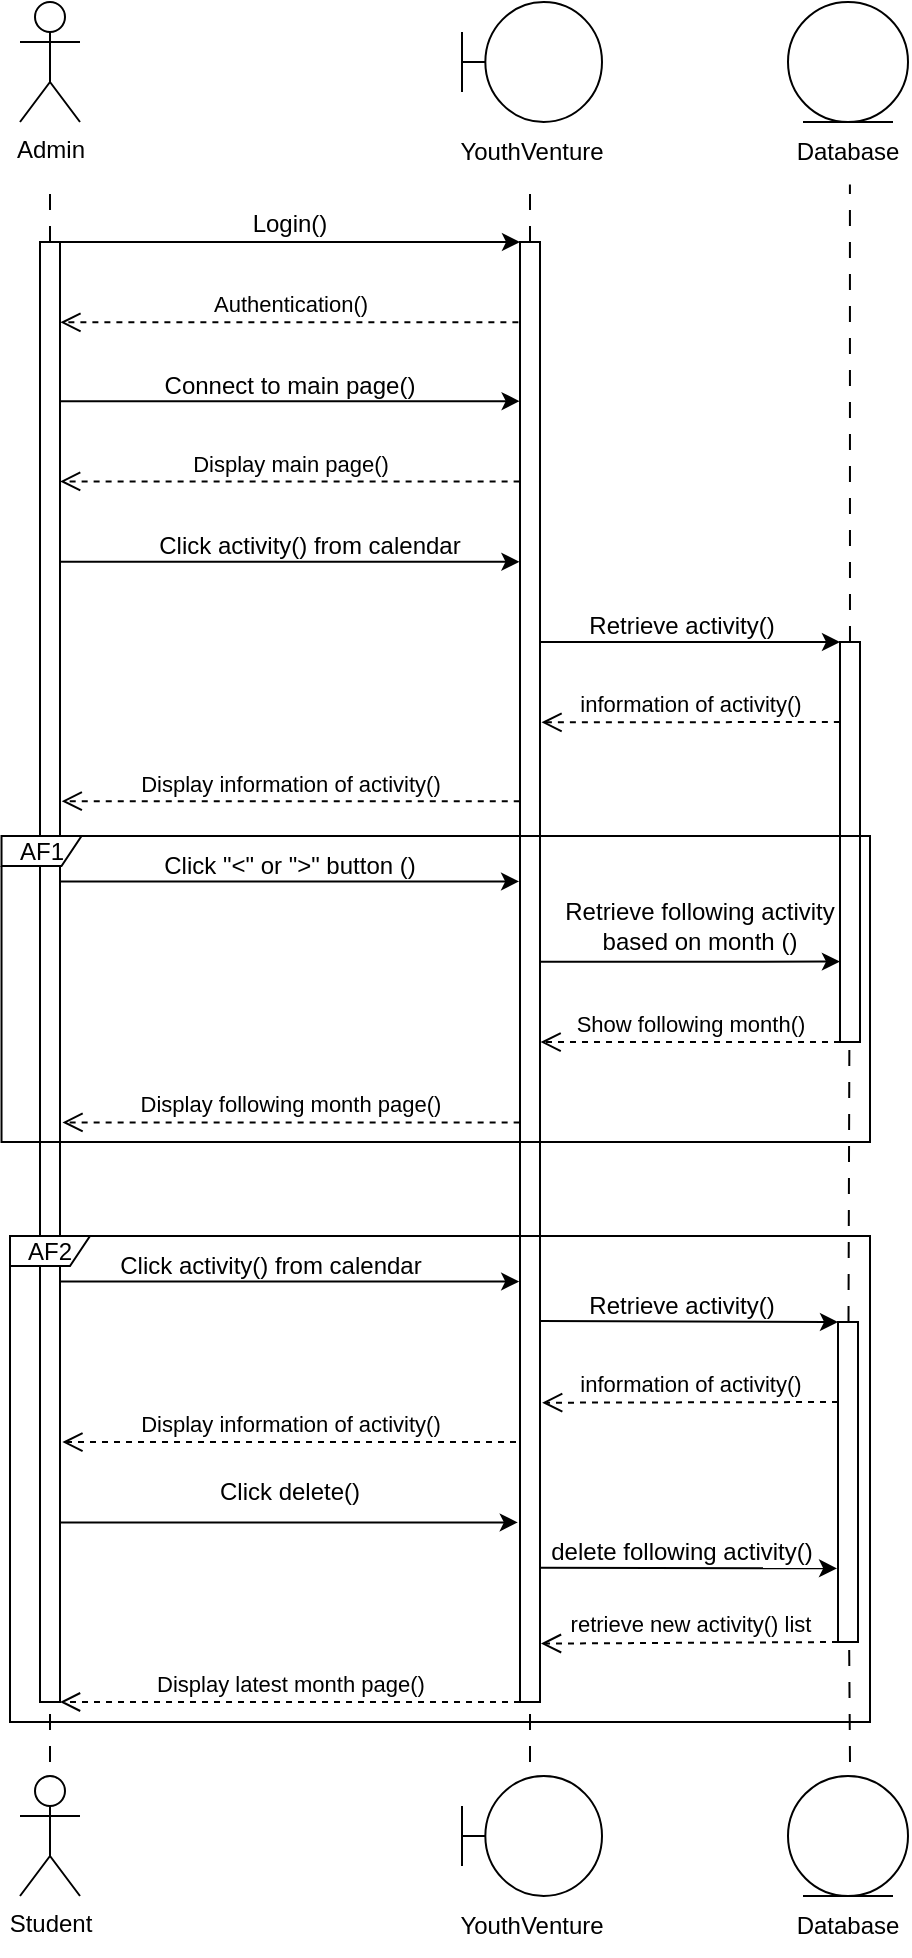 <mxfile version="22.1.3" type="github">
  <diagram name="Page-1" id="J7j7B-c2FwXUvO951Rl7">
    <mxGraphModel dx="1050" dy="574" grid="1" gridSize="10" guides="1" tooltips="1" connect="1" arrows="1" fold="1" page="1" pageScale="1" pageWidth="850" pageHeight="1100" math="0" shadow="0">
      <root>
        <mxCell id="0" />
        <mxCell id="1" parent="0" />
        <mxCell id="KXjiVAIvMRZ552SahkC5-2" value="Admin" style="shape=umlActor;verticalLabelPosition=bottom;verticalAlign=top;html=1;" parent="1" vertex="1">
          <mxGeometry x="65" y="80" width="30" height="60" as="geometry" />
        </mxCell>
        <mxCell id="KXjiVAIvMRZ552SahkC5-6" value="" style="group" parent="1" vertex="1" connectable="0">
          <mxGeometry x="286" y="80" width="70" height="90" as="geometry" />
        </mxCell>
        <mxCell id="KXjiVAIvMRZ552SahkC5-4" value="" style="shape=umlBoundary;whiteSpace=wrap;html=1;" parent="KXjiVAIvMRZ552SahkC5-6" vertex="1">
          <mxGeometry width="70" height="60" as="geometry" />
        </mxCell>
        <mxCell id="KXjiVAIvMRZ552SahkC5-5" value="YouthVenture" style="text;html=1;strokeColor=none;fillColor=none;align=center;verticalAlign=middle;whiteSpace=wrap;rounded=0;" parent="KXjiVAIvMRZ552SahkC5-6" vertex="1">
          <mxGeometry x="5" y="60" width="60" height="30" as="geometry" />
        </mxCell>
        <mxCell id="KXjiVAIvMRZ552SahkC5-7" value="" style="ellipse;shape=umlEntity;whiteSpace=wrap;html=1;" parent="1" vertex="1">
          <mxGeometry x="449" y="80" width="60" height="60" as="geometry" />
        </mxCell>
        <mxCell id="KXjiVAIvMRZ552SahkC5-8" value="Database" style="text;html=1;strokeColor=none;fillColor=none;align=center;verticalAlign=middle;whiteSpace=wrap;rounded=0;" parent="1" vertex="1">
          <mxGeometry x="449" y="140" width="60" height="30" as="geometry" />
        </mxCell>
        <mxCell id="KXjiVAIvMRZ552SahkC5-9" value="" style="endArrow=none;dashed=1;html=1;rounded=0;strokeWidth=1;dashPattern=8 8;" parent="1" source="KXjiVAIvMRZ552SahkC5-14" edge="1">
          <mxGeometry width="50" height="50" relative="1" as="geometry">
            <mxPoint x="79.5" y="670" as="sourcePoint" />
            <mxPoint x="80" y="170" as="targetPoint" />
          </mxGeometry>
        </mxCell>
        <mxCell id="KXjiVAIvMRZ552SahkC5-11" value="" style="endArrow=none;dashed=1;html=1;rounded=0;strokeWidth=1;dashPattern=8 8;" parent="1" source="KXjiVAIvMRZ552SahkC5-16" edge="1">
          <mxGeometry width="50" height="50" relative="1" as="geometry">
            <mxPoint x="320.74" y="670" as="sourcePoint" />
            <mxPoint x="320" y="170" as="targetPoint" />
          </mxGeometry>
        </mxCell>
        <mxCell id="KXjiVAIvMRZ552SahkC5-12" value="" style="endArrow=none;dashed=1;html=1;rounded=0;strokeWidth=1;dashPattern=8 8;entryX=0.516;entryY=1.043;entryDx=0;entryDy=0;entryPerimeter=0;" parent="1" source="KXjiVAIvMRZ552SahkC5-31" target="KXjiVAIvMRZ552SahkC5-8" edge="1">
          <mxGeometry width="50" height="50" relative="1" as="geometry">
            <mxPoint x="478.74" y="670" as="sourcePoint" />
            <mxPoint x="478.74" y="170" as="targetPoint" />
          </mxGeometry>
        </mxCell>
        <mxCell id="KXjiVAIvMRZ552SahkC5-15" value="" style="endArrow=none;dashed=1;html=1;rounded=0;strokeWidth=1;dashPattern=8 8;" parent="1" target="KXjiVAIvMRZ552SahkC5-14" edge="1">
          <mxGeometry width="50" height="50" relative="1" as="geometry">
            <mxPoint x="80" y="960" as="sourcePoint" />
            <mxPoint x="79.5" y="170" as="targetPoint" />
          </mxGeometry>
        </mxCell>
        <mxCell id="KXjiVAIvMRZ552SahkC5-14" value="" style="rounded=0;whiteSpace=wrap;html=1;" parent="1" vertex="1">
          <mxGeometry x="75" y="200" width="10" height="730" as="geometry" />
        </mxCell>
        <mxCell id="KXjiVAIvMRZ552SahkC5-17" value="" style="endArrow=none;dashed=1;html=1;rounded=0;strokeWidth=1;dashPattern=8 8;" parent="1" target="KXjiVAIvMRZ552SahkC5-16" edge="1">
          <mxGeometry width="50" height="50" relative="1" as="geometry">
            <mxPoint x="320" y="960" as="sourcePoint" />
            <mxPoint x="320.74" y="170" as="targetPoint" />
          </mxGeometry>
        </mxCell>
        <mxCell id="KXjiVAIvMRZ552SahkC5-16" value="" style="rounded=0;whiteSpace=wrap;html=1;" parent="1" vertex="1">
          <mxGeometry x="315" y="200" width="10" height="730" as="geometry" />
        </mxCell>
        <mxCell id="KXjiVAIvMRZ552SahkC5-19" value="" style="endArrow=classic;html=1;rounded=0;exitX=1;exitY=0;exitDx=0;exitDy=0;entryX=0;entryY=0;entryDx=0;entryDy=0;" parent="1" source="KXjiVAIvMRZ552SahkC5-14" target="KXjiVAIvMRZ552SahkC5-16" edge="1">
          <mxGeometry width="50" height="50" relative="1" as="geometry">
            <mxPoint x="270" y="390" as="sourcePoint" />
            <mxPoint x="320" y="340" as="targetPoint" />
          </mxGeometry>
        </mxCell>
        <mxCell id="KXjiVAIvMRZ552SahkC5-20" value="Login()" style="text;html=1;strokeColor=none;fillColor=none;align=center;verticalAlign=middle;whiteSpace=wrap;rounded=0;" parent="1" vertex="1">
          <mxGeometry x="170" y="176" width="60" height="30" as="geometry" />
        </mxCell>
        <mxCell id="KXjiVAIvMRZ552SahkC5-25" value="Authentication()" style="html=1;verticalAlign=bottom;endArrow=open;dashed=1;endSize=8;curved=0;rounded=0;entryX=1.019;entryY=0.055;entryDx=0;entryDy=0;entryPerimeter=0;movable=1;resizable=1;rotatable=1;deletable=1;editable=1;locked=0;connectable=1;exitX=-0.081;exitY=0.055;exitDx=0;exitDy=0;exitPerimeter=0;" parent="1" source="KXjiVAIvMRZ552SahkC5-16" target="KXjiVAIvMRZ552SahkC5-14" edge="1">
          <mxGeometry x="-0.002" relative="1" as="geometry">
            <mxPoint x="101.08" y="240.04" as="targetPoint" />
            <mxPoint x="271" y="240" as="sourcePoint" />
            <mxPoint as="offset" />
          </mxGeometry>
        </mxCell>
        <mxCell id="KXjiVAIvMRZ552SahkC5-26" value="" style="endArrow=classic;html=1;rounded=0;exitX=1.019;exitY=0.109;exitDx=0;exitDy=0;exitPerimeter=0;movable=1;resizable=1;rotatable=1;deletable=1;editable=1;locked=0;connectable=1;entryX=-0.019;entryY=0.109;entryDx=0;entryDy=0;entryPerimeter=0;" parent="1" source="KXjiVAIvMRZ552SahkC5-14" target="KXjiVAIvMRZ552SahkC5-16" edge="1">
          <mxGeometry width="50" height="50" relative="1" as="geometry">
            <mxPoint x="100.56" y="280.08" as="sourcePoint" />
            <mxPoint x="271" y="280" as="targetPoint" />
          </mxGeometry>
        </mxCell>
        <mxCell id="KXjiVAIvMRZ552SahkC5-27" value="Connect to main page()" style="text;html=1;strokeColor=none;fillColor=none;align=center;verticalAlign=middle;whiteSpace=wrap;rounded=0;movable=1;resizable=1;rotatable=1;deletable=1;editable=1;locked=0;connectable=1;" parent="1" vertex="1">
          <mxGeometry x="130" y="257" width="140" height="30" as="geometry" />
        </mxCell>
        <mxCell id="KXjiVAIvMRZ552SahkC5-28" value="Display main page()" style="html=1;verticalAlign=bottom;endArrow=open;dashed=1;endSize=8;curved=0;rounded=0;entryX=1.004;entryY=0.164;entryDx=0;entryDy=0;entryPerimeter=0;movable=1;resizable=1;rotatable=1;deletable=1;editable=1;locked=0;connectable=1;exitX=-0.019;exitY=0.164;exitDx=0;exitDy=0;exitPerimeter=0;" parent="1" source="KXjiVAIvMRZ552SahkC5-16" target="KXjiVAIvMRZ552SahkC5-14" edge="1">
          <mxGeometry relative="1" as="geometry">
            <mxPoint x="101.63" y="319.68" as="targetPoint" />
            <mxPoint x="271" y="320" as="sourcePoint" />
          </mxGeometry>
        </mxCell>
        <mxCell id="KXjiVAIvMRZ552SahkC5-29" value="" style="endArrow=classic;html=1;rounded=0;exitX=0.997;exitY=0.219;exitDx=0;exitDy=0;entryX=-0.029;entryY=0.219;entryDx=0;entryDy=0;exitPerimeter=0;entryPerimeter=0;movable=1;resizable=1;rotatable=1;deletable=1;editable=1;locked=0;connectable=1;" parent="1" source="KXjiVAIvMRZ552SahkC5-14" target="KXjiVAIvMRZ552SahkC5-16" edge="1">
          <mxGeometry width="50" height="50" relative="1" as="geometry">
            <mxPoint x="102" y="360" as="sourcePoint" />
            <mxPoint x="277.26" y="359.72" as="targetPoint" />
          </mxGeometry>
        </mxCell>
        <mxCell id="KXjiVAIvMRZ552SahkC5-30" value="Click activity() from calendar" style="text;html=1;strokeColor=none;fillColor=none;align=center;verticalAlign=middle;whiteSpace=wrap;rounded=0;movable=1;resizable=1;rotatable=1;deletable=1;editable=1;locked=0;connectable=1;" parent="1" vertex="1">
          <mxGeometry x="130" y="337" width="160" height="30" as="geometry" />
        </mxCell>
        <mxCell id="KXjiVAIvMRZ552SahkC5-32" value="" style="endArrow=none;dashed=1;html=1;rounded=0;strokeWidth=1;dashPattern=8 8;" parent="1" source="KXjiVAIvMRZ552SahkC5-58" target="KXjiVAIvMRZ552SahkC5-31" edge="1">
          <mxGeometry width="50" height="50" relative="1" as="geometry">
            <mxPoint x="480" y="960" as="sourcePoint" />
            <mxPoint x="478.74" y="170" as="targetPoint" />
          </mxGeometry>
        </mxCell>
        <mxCell id="KXjiVAIvMRZ552SahkC5-31" value="" style="rounded=0;whiteSpace=wrap;html=1;" parent="1" vertex="1">
          <mxGeometry x="475" y="400" width="10" height="200" as="geometry" />
        </mxCell>
        <mxCell id="KXjiVAIvMRZ552SahkC5-33" value="" style="endArrow=classic;html=1;rounded=0;entryX=0;entryY=0;entryDx=0;entryDy=0;exitX=1.034;exitY=0.274;exitDx=0;exitDy=0;exitPerimeter=0;" parent="1" source="KXjiVAIvMRZ552SahkC5-16" target="KXjiVAIvMRZ552SahkC5-31" edge="1">
          <mxGeometry width="50" height="50" relative="1" as="geometry">
            <mxPoint x="330" y="400" as="sourcePoint" />
            <mxPoint x="451" y="400.0" as="targetPoint" />
          </mxGeometry>
        </mxCell>
        <mxCell id="KXjiVAIvMRZ552SahkC5-34" value="Retrieve activity()" style="text;html=1;strokeColor=none;fillColor=none;align=center;verticalAlign=middle;whiteSpace=wrap;rounded=0;" parent="1" vertex="1">
          <mxGeometry x="325.76" y="377" width="140" height="30" as="geometry" />
        </mxCell>
        <mxCell id="KXjiVAIvMRZ552SahkC5-35" value="information of activity()" style="html=1;verticalAlign=bottom;endArrow=open;dashed=1;endSize=8;curved=0;rounded=0;exitX=-0.006;exitY=0.2;exitDx=0;exitDy=0;exitPerimeter=0;entryX=1.074;entryY=0.329;entryDx=0;entryDy=0;entryPerimeter=0;" parent="1" source="KXjiVAIvMRZ552SahkC5-31" target="KXjiVAIvMRZ552SahkC5-16" edge="1">
          <mxGeometry relative="1" as="geometry">
            <mxPoint x="287.09" y="439.36" as="targetPoint" />
            <mxPoint x="449.36" y="440.32" as="sourcePoint" />
          </mxGeometry>
        </mxCell>
        <mxCell id="KXjiVAIvMRZ552SahkC5-37" value="Display information of activity()" style="html=1;verticalAlign=bottom;endArrow=open;dashed=1;endSize=8;curved=0;rounded=0;exitX=-0.012;exitY=0.383;exitDx=0;exitDy=0;exitPerimeter=0;entryX=1.085;entryY=0.383;entryDx=0;entryDy=0;entryPerimeter=0;movable=1;resizable=1;rotatable=1;deletable=1;editable=1;locked=0;connectable=1;" parent="1" source="KXjiVAIvMRZ552SahkC5-16" target="KXjiVAIvMRZ552SahkC5-14" edge="1">
          <mxGeometry relative="1" as="geometry">
            <mxPoint x="101.02" y="479.84" as="targetPoint" />
            <mxPoint x="276.94" y="481.16" as="sourcePoint" />
          </mxGeometry>
        </mxCell>
        <mxCell id="KXjiVAIvMRZ552SahkC5-38" value="" style="endArrow=classic;html=1;rounded=0;exitX=1.01;exitY=0.438;exitDx=0;exitDy=0;exitPerimeter=0;entryX=-0.045;entryY=0.438;entryDx=0;entryDy=0;entryPerimeter=0;movable=1;resizable=1;rotatable=1;deletable=1;editable=1;locked=0;connectable=1;" parent="1" source="KXjiVAIvMRZ552SahkC5-14" target="KXjiVAIvMRZ552SahkC5-16" edge="1">
          <mxGeometry width="50" height="50" relative="1" as="geometry">
            <mxPoint x="102.24" y="519.88" as="sourcePoint" />
            <mxPoint x="275.77" y="520.32" as="targetPoint" />
          </mxGeometry>
        </mxCell>
        <mxCell id="KXjiVAIvMRZ552SahkC5-39" value="Click &quot;&amp;lt;&quot; or &quot;&amp;gt;&quot; button ()" style="text;html=1;strokeColor=none;fillColor=none;align=center;verticalAlign=middle;whiteSpace=wrap;rounded=0;movable=1;resizable=1;rotatable=1;deletable=1;editable=1;locked=0;connectable=1;" parent="1" vertex="1">
          <mxGeometry x="130" y="497" width="140" height="30" as="geometry" />
        </mxCell>
        <mxCell id="KXjiVAIvMRZ552SahkC5-40" value="" style="endArrow=classic;html=1;rounded=0;entryX=-0.004;entryY=0.799;entryDx=0;entryDy=0;entryPerimeter=0;exitX=1.022;exitY=0.493;exitDx=0;exitDy=0;exitPerimeter=0;" parent="1" source="KXjiVAIvMRZ552SahkC5-16" target="KXjiVAIvMRZ552SahkC5-31" edge="1">
          <mxGeometry width="50" height="50" relative="1" as="geometry">
            <mxPoint x="330" y="560" as="sourcePoint" />
            <mxPoint x="450.05" y="559.84" as="targetPoint" />
          </mxGeometry>
        </mxCell>
        <mxCell id="KXjiVAIvMRZ552SahkC5-41" value="Retrieve following activity based on month ()" style="text;html=1;strokeColor=none;fillColor=none;align=center;verticalAlign=middle;whiteSpace=wrap;rounded=0;" parent="1" vertex="1">
          <mxGeometry x="335" y="527" width="140" height="30" as="geometry" />
        </mxCell>
        <mxCell id="KXjiVAIvMRZ552SahkC5-42" value="Show following month()" style="html=1;verticalAlign=bottom;endArrow=open;dashed=1;endSize=8;curved=0;rounded=0;exitX=0;exitY=1;exitDx=0;exitDy=0;entryX=1.028;entryY=0.548;entryDx=0;entryDy=0;entryPerimeter=0;" parent="1" source="KXjiVAIvMRZ552SahkC5-31" target="KXjiVAIvMRZ552SahkC5-16" edge="1">
          <mxGeometry relative="1" as="geometry">
            <mxPoint x="330" y="600" as="targetPoint" />
            <mxPoint x="450.08" y="599.68" as="sourcePoint" />
          </mxGeometry>
        </mxCell>
        <mxCell id="KXjiVAIvMRZ552SahkC5-43" value="Display following month page()" style="html=1;verticalAlign=bottom;endArrow=open;dashed=1;endSize=8;curved=0;rounded=0;entryX=1.124;entryY=0.603;entryDx=0;entryDy=0;entryPerimeter=0;movable=1;resizable=1;rotatable=1;deletable=1;editable=1;locked=0;connectable=1;exitX=-0.018;exitY=0.603;exitDx=0;exitDy=0;exitPerimeter=0;" parent="1" source="KXjiVAIvMRZ552SahkC5-16" target="KXjiVAIvMRZ552SahkC5-14" edge="1">
          <mxGeometry relative="1" as="geometry">
            <mxPoint x="100.0" y="640" as="targetPoint" />
            <mxPoint x="270" y="640" as="sourcePoint" />
          </mxGeometry>
        </mxCell>
        <mxCell id="KXjiVAIvMRZ552SahkC5-45" value="" style="endArrow=classic;html=1;rounded=0;exitX=1.02;exitY=0.712;exitDx=0;exitDy=0;exitPerimeter=0;entryX=-0.04;entryY=0.712;entryDx=0;entryDy=0;entryPerimeter=0;movable=1;resizable=1;rotatable=1;deletable=1;editable=1;locked=0;connectable=1;" parent="1" source="KXjiVAIvMRZ552SahkC5-14" target="KXjiVAIvMRZ552SahkC5-16" edge="1">
          <mxGeometry width="50" height="50" relative="1" as="geometry">
            <mxPoint x="100.0" y="719.88" as="sourcePoint" />
            <mxPoint x="273.53" y="720.32" as="targetPoint" />
          </mxGeometry>
        </mxCell>
        <mxCell id="KXjiVAIvMRZ552SahkC5-46" value="Click activity() from calendar" style="text;html=1;strokeColor=none;fillColor=none;align=center;verticalAlign=middle;whiteSpace=wrap;rounded=0;movable=1;resizable=1;rotatable=1;deletable=1;editable=1;locked=0;connectable=1;" parent="1" vertex="1">
          <mxGeometry x="110.76" y="697" width="159.24" height="30" as="geometry" />
        </mxCell>
        <mxCell id="KXjiVAIvMRZ552SahkC5-47" value="" style="endArrow=classic;html=1;rounded=0;entryX=0;entryY=0;entryDx=0;entryDy=0;movable=1;resizable=1;rotatable=1;deletable=1;editable=1;locked=0;connectable=1;exitX=1;exitY=0.739;exitDx=0;exitDy=0;exitPerimeter=0;" parent="1" source="KXjiVAIvMRZ552SahkC5-16" target="KXjiVAIvMRZ552SahkC5-58" edge="1">
          <mxGeometry width="50" height="50" relative="1" as="geometry">
            <mxPoint x="340" y="760" as="sourcePoint" />
            <mxPoint x="488.53" y="743.32" as="targetPoint" />
          </mxGeometry>
        </mxCell>
        <mxCell id="KXjiVAIvMRZ552SahkC5-48" value="Retrieve activity()" style="text;html=1;strokeColor=none;fillColor=none;align=center;verticalAlign=middle;whiteSpace=wrap;rounded=0;movable=1;resizable=1;rotatable=1;deletable=1;editable=1;locked=0;connectable=1;" parent="1" vertex="1">
          <mxGeometry x="325.76" y="717" width="140" height="30" as="geometry" />
        </mxCell>
        <mxCell id="KXjiVAIvMRZ552SahkC5-49" value="information of activity()" style="html=1;verticalAlign=bottom;endArrow=open;dashed=1;endSize=8;curved=0;rounded=0;exitX=0;exitY=0.25;exitDx=0;exitDy=0;entryX=1.107;entryY=0.795;entryDx=0;entryDy=0;entryPerimeter=0;" parent="1" source="KXjiVAIvMRZ552SahkC5-58" target="KXjiVAIvMRZ552SahkC5-16" edge="1">
          <mxGeometry relative="1" as="geometry">
            <mxPoint x="321.92" y="780.32" as="targetPoint" />
            <mxPoint x="485.0" y="780.0" as="sourcePoint" />
          </mxGeometry>
        </mxCell>
        <mxCell id="KXjiVAIvMRZ552SahkC5-50" value="Display information of activity()" style="html=1;verticalAlign=bottom;endArrow=open;dashed=1;endSize=8;curved=0;rounded=0;exitX=-0.2;exitY=0.822;exitDx=0;exitDy=0;exitPerimeter=0;entryX=1.118;entryY=0.822;entryDx=0;entryDy=0;entryPerimeter=0;" parent="1" source="KXjiVAIvMRZ552SahkC5-16" target="KXjiVAIvMRZ552SahkC5-14" edge="1">
          <mxGeometry relative="1" as="geometry">
            <mxPoint x="122.92" y="800.32" as="targetPoint" />
            <mxPoint x="286.0" y="800.0" as="sourcePoint" />
          </mxGeometry>
        </mxCell>
        <mxCell id="KXjiVAIvMRZ552SahkC5-51" value="" style="endArrow=classic;html=1;rounded=0;exitX=1.015;exitY=0.877;exitDx=0;exitDy=0;exitPerimeter=0;entryX=-0.112;entryY=0.877;entryDx=0;entryDy=0;entryPerimeter=0;movable=1;resizable=1;rotatable=1;deletable=1;editable=1;locked=0;connectable=1;" parent="1" source="KXjiVAIvMRZ552SahkC5-14" target="KXjiVAIvMRZ552SahkC5-16" edge="1">
          <mxGeometry width="50" height="50" relative="1" as="geometry">
            <mxPoint x="110.0" y="838.88" as="sourcePoint" />
            <mxPoint x="283.53" y="839.32" as="targetPoint" />
          </mxGeometry>
        </mxCell>
        <mxCell id="KXjiVAIvMRZ552SahkC5-52" value="Click delete()" style="text;html=1;strokeColor=none;fillColor=none;align=center;verticalAlign=middle;whiteSpace=wrap;rounded=0;movable=1;resizable=1;rotatable=1;deletable=1;editable=1;locked=0;connectable=1;" parent="1" vertex="1">
          <mxGeometry x="130" y="810" width="140" height="30" as="geometry" />
        </mxCell>
        <mxCell id="KXjiVAIvMRZ552SahkC5-53" value="" style="endArrow=classic;html=1;rounded=0;exitX=0.997;exitY=0.908;exitDx=0;exitDy=0;exitPerimeter=0;entryX=-0.048;entryY=0.77;entryDx=0;entryDy=0;entryPerimeter=0;movable=1;resizable=1;rotatable=1;deletable=1;editable=1;locked=0;connectable=1;" parent="1" source="KXjiVAIvMRZ552SahkC5-16" target="KXjiVAIvMRZ552SahkC5-58" edge="1">
          <mxGeometry width="50" height="50" relative="1" as="geometry">
            <mxPoint x="315" y="862.88" as="sourcePoint" />
            <mxPoint x="488.53" y="863.32" as="targetPoint" />
          </mxGeometry>
        </mxCell>
        <mxCell id="KXjiVAIvMRZ552SahkC5-54" value="delete following activity()" style="text;html=1;strokeColor=none;fillColor=none;align=center;verticalAlign=middle;whiteSpace=wrap;rounded=0;movable=1;resizable=1;rotatable=1;deletable=1;editable=1;locked=0;connectable=1;" parent="1" vertex="1">
          <mxGeometry x="325.76" y="840" width="140" height="30" as="geometry" />
        </mxCell>
        <mxCell id="KXjiVAIvMRZ552SahkC5-56" value="retrieve new activity() list" style="html=1;verticalAlign=bottom;endArrow=open;dashed=1;endSize=8;curved=0;rounded=0;exitX=0;exitY=1;exitDx=0;exitDy=0;entryX=1.048;entryY=0.96;entryDx=0;entryDy=0;entryPerimeter=0;" parent="1" source="KXjiVAIvMRZ552SahkC5-58" target="KXjiVAIvMRZ552SahkC5-16" edge="1">
          <mxGeometry relative="1" as="geometry">
            <mxPoint x="321.92" y="900.32" as="targetPoint" />
            <mxPoint x="485.0" y="900.0" as="sourcePoint" />
          </mxGeometry>
        </mxCell>
        <mxCell id="KXjiVAIvMRZ552SahkC5-57" value="Display latest month page()" style="html=1;verticalAlign=bottom;endArrow=open;dashed=1;endSize=8;curved=0;rounded=0;exitX=0;exitY=1;exitDx=0;exitDy=0;entryX=1;entryY=1;entryDx=0;entryDy=0;" parent="1" source="KXjiVAIvMRZ552SahkC5-16" target="KXjiVAIvMRZ552SahkC5-14" edge="1">
          <mxGeometry relative="1" as="geometry">
            <mxPoint x="107.16" y="930.32" as="targetPoint" />
            <mxPoint x="270" y="930" as="sourcePoint" />
          </mxGeometry>
        </mxCell>
        <mxCell id="KXjiVAIvMRZ552SahkC5-59" value="" style="endArrow=none;dashed=1;html=1;rounded=0;strokeWidth=1;dashPattern=8 8;" parent="1" target="KXjiVAIvMRZ552SahkC5-58" edge="1">
          <mxGeometry width="50" height="50" relative="1" as="geometry">
            <mxPoint x="480" y="960" as="sourcePoint" />
            <mxPoint x="480" y="600" as="targetPoint" />
          </mxGeometry>
        </mxCell>
        <mxCell id="KXjiVAIvMRZ552SahkC5-58" value="" style="rounded=0;whiteSpace=wrap;html=1;" parent="1" vertex="1">
          <mxGeometry x="474" y="740" width="10" height="160" as="geometry" />
        </mxCell>
        <mxCell id="KXjiVAIvMRZ552SahkC5-61" value="AF2" style="shape=umlFrame;whiteSpace=wrap;html=1;pointerEvents=0;width=40;height=15;" parent="1" vertex="1">
          <mxGeometry x="60" y="697" width="430" height="243" as="geometry" />
        </mxCell>
        <mxCell id="KXjiVAIvMRZ552SahkC5-62" value="Student" style="shape=umlActor;verticalLabelPosition=bottom;verticalAlign=top;html=1;" parent="1" vertex="1">
          <mxGeometry x="65" y="967" width="30" height="60" as="geometry" />
        </mxCell>
        <mxCell id="KXjiVAIvMRZ552SahkC5-63" value="" style="group" parent="1" vertex="1" connectable="0">
          <mxGeometry x="286" y="967" width="70" height="90" as="geometry" />
        </mxCell>
        <mxCell id="KXjiVAIvMRZ552SahkC5-64" value="" style="shape=umlBoundary;whiteSpace=wrap;html=1;" parent="KXjiVAIvMRZ552SahkC5-63" vertex="1">
          <mxGeometry width="70" height="60" as="geometry" />
        </mxCell>
        <mxCell id="KXjiVAIvMRZ552SahkC5-65" value="YouthVenture" style="text;html=1;strokeColor=none;fillColor=none;align=center;verticalAlign=middle;whiteSpace=wrap;rounded=0;" parent="KXjiVAIvMRZ552SahkC5-63" vertex="1">
          <mxGeometry x="5" y="60" width="60" height="30" as="geometry" />
        </mxCell>
        <mxCell id="KXjiVAIvMRZ552SahkC5-66" value="" style="ellipse;shape=umlEntity;whiteSpace=wrap;html=1;" parent="1" vertex="1">
          <mxGeometry x="449" y="967" width="60" height="60" as="geometry" />
        </mxCell>
        <mxCell id="KXjiVAIvMRZ552SahkC5-67" value="Database" style="text;html=1;strokeColor=none;fillColor=none;align=center;verticalAlign=middle;whiteSpace=wrap;rounded=0;" parent="1" vertex="1">
          <mxGeometry x="449" y="1027" width="60" height="30" as="geometry" />
        </mxCell>
        <mxCell id="ySy67ftIIMgbz2wNdyi5-2" value="AF1" style="shape=umlFrame;whiteSpace=wrap;html=1;pointerEvents=0;width=40;height=15;" vertex="1" parent="1">
          <mxGeometry x="55.76" y="497" width="434.24" height="153" as="geometry" />
        </mxCell>
      </root>
    </mxGraphModel>
  </diagram>
</mxfile>
